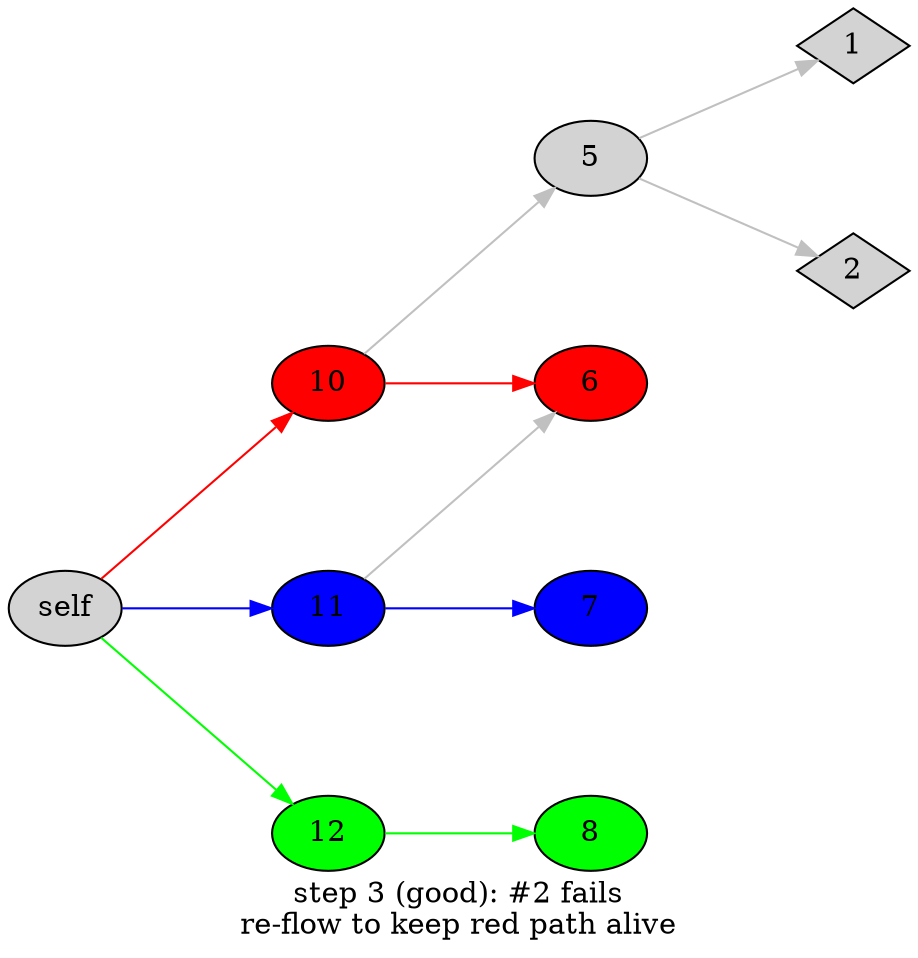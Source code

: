 digraph {
  label = "step 3 (good): #2 fails\nre-flow to keep red path alive";
  rankdir = LR;
  node [style=filled];
  edge [color=gray];
  nodesep = 1;
  ranksep = 1;
  subgraph hop1 {
      rank = same
      10, 11, 12
  }
  self -> 10 -> 6 [color=red];
  10 -> 5 -> 1;
  5 -> 2;
  10, 6 [fillcolor=red];

  self -> 11 -> 7 [color=blue];
  11, 7 [fillcolor=blue];

  self -> 12 -> 8 [color=green];
  12, 8 [fillcolor=green];

  11 -> 6
  1 [shape=diamond]
  2 [shape=diamond]
}
